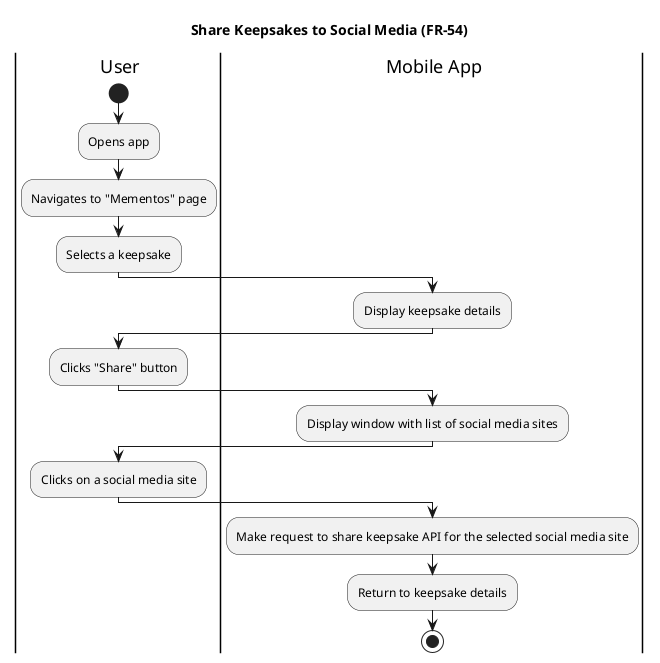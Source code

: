@startuml
title Share Keepsakes to Social Media (FR-54)

|user| User
|mobile| Mobile App

|user|
start
:Opens app;
:Navigates to "Mementos" page;
:Selects a keepsake;

|mobile|
:Display keepsake details;

|user|
:Clicks "Share" button;

|mobile|
:Display window with list of social media sites;

|user|
:Clicks on a social media site;

|mobile|
:Make request to share keepsake API for the selected social media site;
:Return to keepsake details;

stop
@enduml
